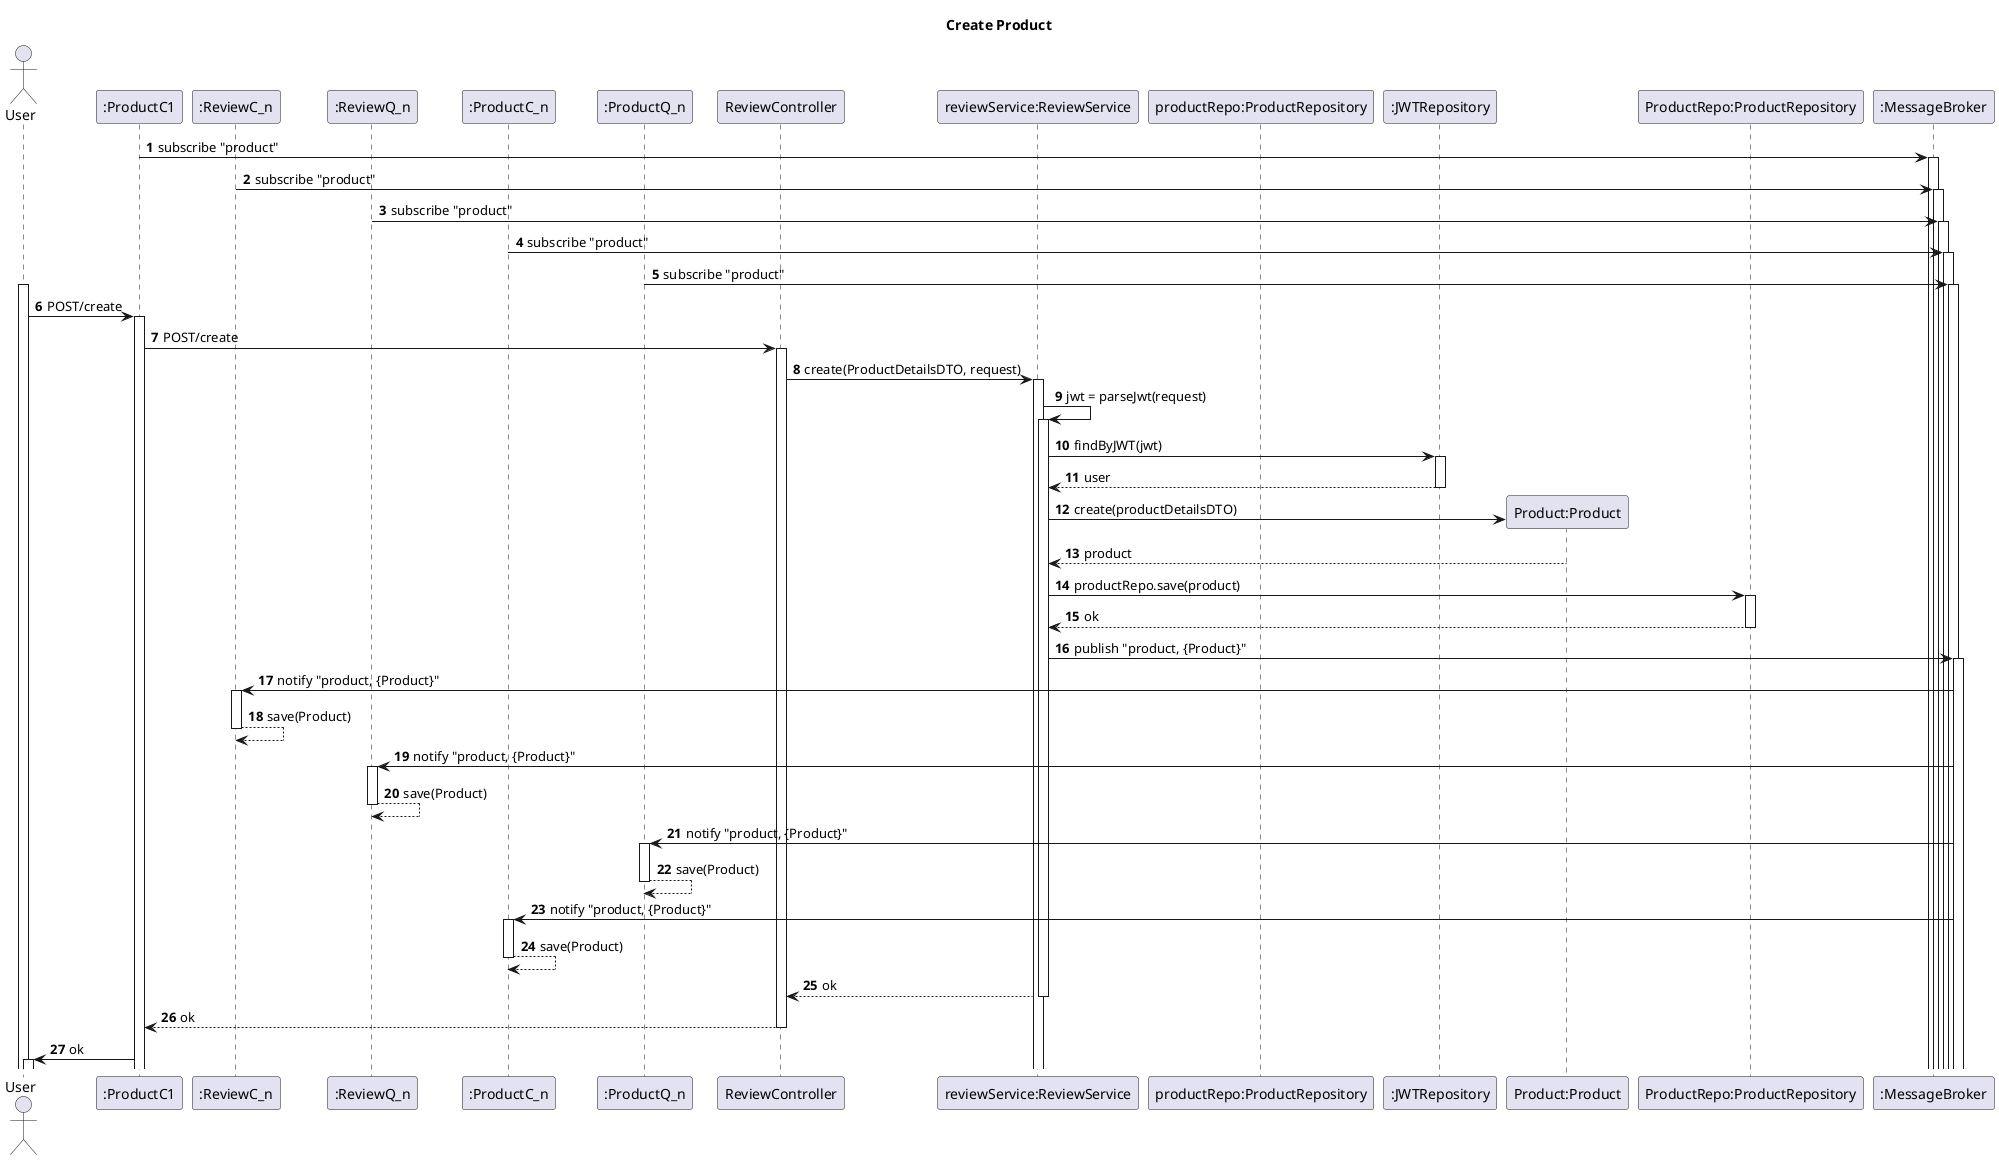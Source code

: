@startuml
'https://plantuml.com/sequence-diagram
title Create Product
autoactivate on
autonumber

actor "User" as User

participant ":ProductC1" as productC
participant ":ReviewC_n" as reviewC_n
participant ":ReviewQ_n" as reviewQ_n
participant ":ProductC_n" as productC_n
participant ":ProductQ_n" as productQ_n

participant "ReviewController" as Ctrl
participant "reviewService:ReviewService" as Svc
participant "productRepo:ProductRepository" as repository
participant ":JWTRepository" as jwtRepository
participant "Product:Product" as product
participant "ProductRepo:ProductRepository" as Repo

participant ":MessageBroker" as broker



productC -> broker: subscribe "product"
reviewC_n -> broker: subscribe "product"
reviewQ_n -> broker: subscribe "product"
productC_n -> broker: subscribe "product"
productQ_n -> broker: subscribe "product"

activate User
User -> productC : POST/create
productC -> Ctrl: POST/create


Ctrl -> Svc : create(ProductDetailsDTO, request)

Svc -> Svc: jwt = parseJwt(request)
Svc -> jwtRepository: findByJWT(jwt)
jwtRepository --> Svc: user
Svc -> product** : create(productDetailsDTO)
product --> Svc :  product
Svc -> Repo : productRepo.save(product)
Repo --> Svc : ok
Svc -> broker: publish "product, {Product}"

reviewC_n <- broker: notify "product, {Product}"
reviewC_n --> reviewC_n: save(Product)


reviewQ_n <- broker: notify "product, {Product}"
reviewQ_n --> reviewQ_n: save(Product)

productQ_n <- broker: notify "product, {Product}"
productQ_n --> productQ_n: save(Product)
productC_n <- broker: notify "product, {Product}"
productC_n --> productC_n: save(Product)

Svc --> Ctrl : ok
Ctrl --> productC : ok
productC -> User: ok

@enduml
